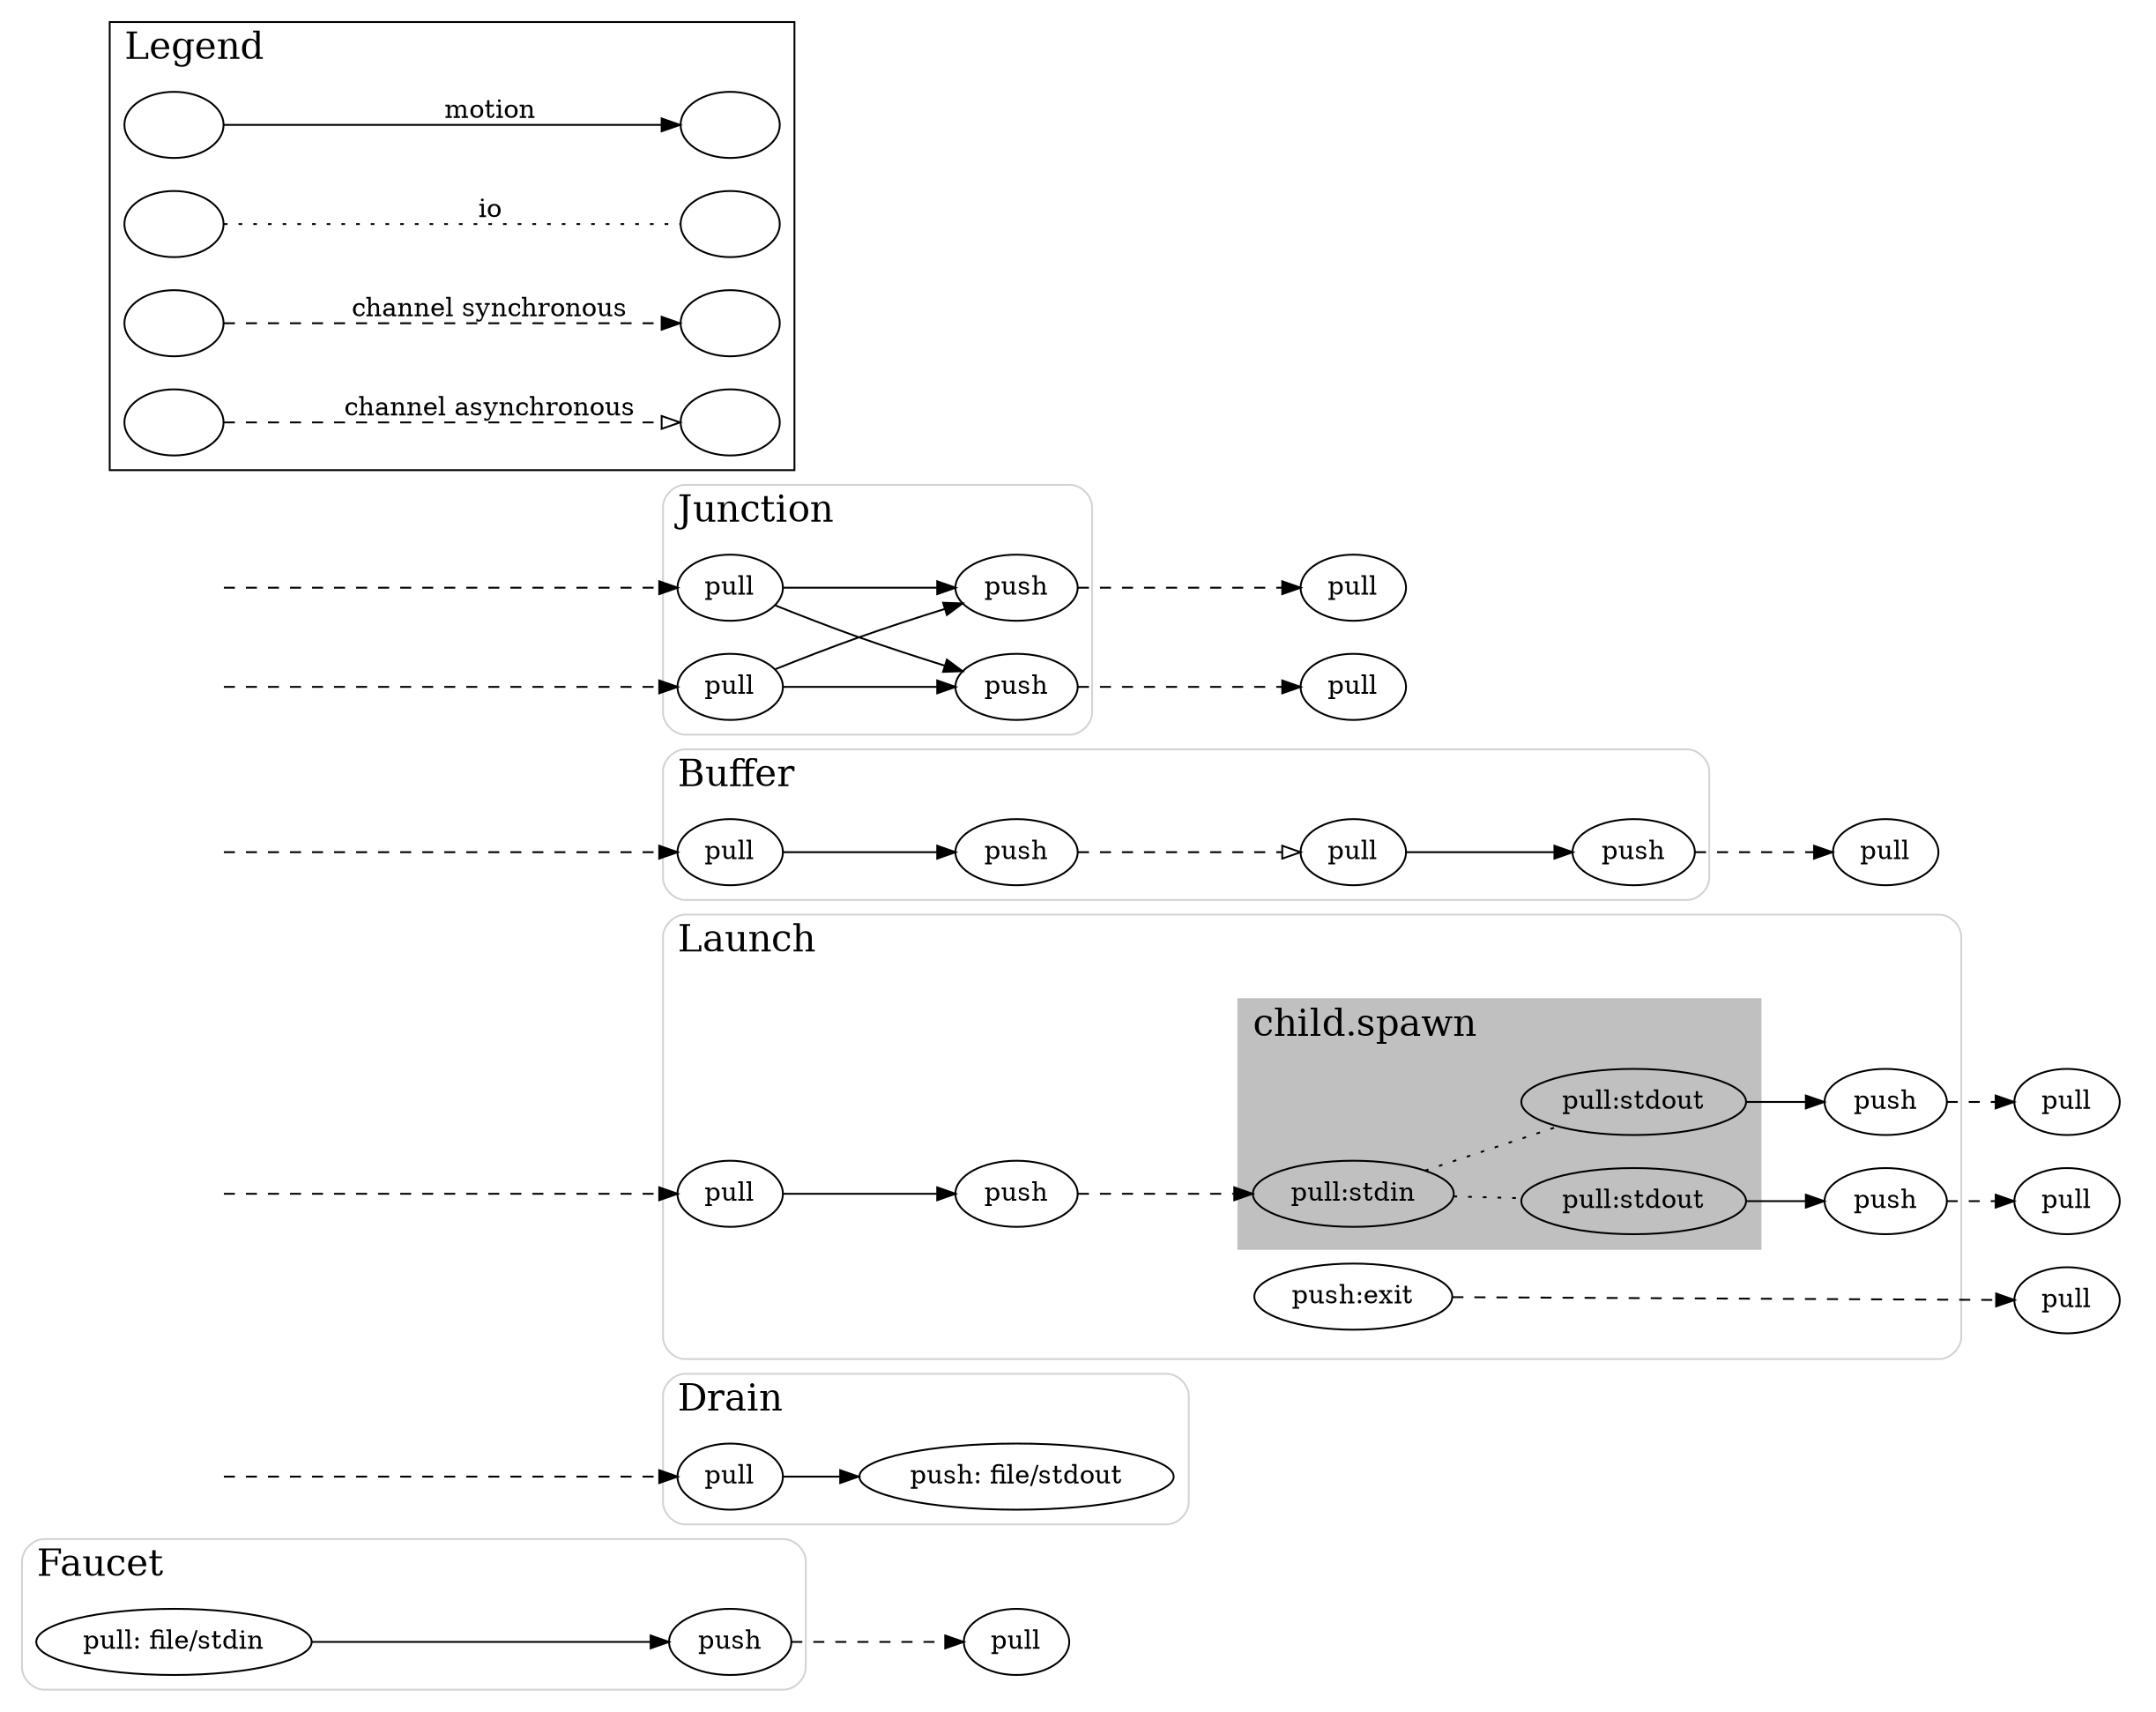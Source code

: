 digraph G {
    rankdir=LR
    labeljust=l
    fontsize=20
    
    subgraph faucet {
        color=lightgrey;
        subgraph cluster_faucet {
            label="Faucet"
            faucet_pull [label="pull: file/stdin"]
            faucet_push [label=push]
            style="rounded"
        }
        fauct_exit_pull [label=pull]
        faucet_pull -> faucet_push
        faucet_push -> fauct_exit_pull [style=dashed]
    }
    

    subgraph drain {
        color=lightgrey;
        drain_input [shape=plaintext, label=""]
        drain_input -> drain_pull [style="dashed"]
        subgraph cluster_drain {
            label = "Drain"
            drain_pull [label=pull]
            drain_push [label="push: file/stdout"]
            style="rounded"
        }
        drain_pull -> drain_push
    }

    subgraph launch {
        color=lightgrey;
        subgraph cluster_launch {
            label="Launch"
            launch_pull [label=pull]
            launch_stdin_recv_push [label=push]
            
            subgraph cluster_spawn_holder {
                color=white
                label=""
                subgraph cluster_launch_spawn {
                    color=grey
                    label="child.spawn"
                    launch_stdin_recv_pull [label="pull:stdin"]
                    launch_stdout_send_pull [label="pull:stdout"]
                    launch_stderr_send_pull [label="pull:stdout"]
                    style="filled"
                }
                launch_exit_send_push [label="push:exit"]
            }
            launch_stderr_recv_push [label="push"]
            launch_stdout_recv_push [label="push"]
            style="rounded"
        }
        launch_input [shape=plaintext, label=""]
        launch_input -> launch_pull [style="dashed"]
        launch_pull -> launch_stdin_recv_push
        launch_stdin_recv_push -> launch_stdin_recv_pull [style=dashed]
        launch_stdin_recv_pull -> launch_stdout_send_pull [style=dotted, arrowhead=none]
        launch_stdin_recv_pull -> launch_stderr_send_pull [style=dotted, arrowhead=none]
        
        launch_stdout_send_pull -> launch_stdout_recv_push
        launch_stderr_send_pull -> launch_stderr_recv_push
        launch_stdout_recv_push -> launch_stdout_outer [style=dashed]
        launch_stderr_recv_push -> launch_stderr_outer [style=dashed]
        launch_exit_send_push -> launch_exit_outer [style=dashed]
        subgraph cluster_launch_outputs {
            color=white
            launch_stderr_outer [label=pull]
            launch_stdout_outer [label=pull]
            launch_exit_outer [label=pull]
        }
    }


    subgraph buffer {
        color=lightgrey;
        buffer_input_push [shape=plaintext, label=""]
        subgraph cluster_buffer {
            label = "Buffer"
            buffer_pull [label=pull]
            buffer_push [label=push]
            buffer_push -> buffer_inner_pull [style=dashed, arrowhead=empty]
            buffer_inner_pull [label=pull]
            buffer_inner_push [label=push]
            buffer_inner_pull -> buffer_inner_push
            style="rounded"
        }
        buffer_input_push -> buffer_pull [style=dashed]
        buffer_pull -> buffer_push
        buffer_exit_pull [label=pull]
        buffer_inner_push -> buffer_exit_pull [style=dashed]
    }


    subgraph junction {
        color=lightgrey;
        subgraph cluster_junction {
            label = "Junction"
            junction_push_1 [label=push]
            junction_push_2 [label=push]
            junction_pull_1 [label=pull]
            junction_pull_2 [label=pull]
            style="rounded"
        }
        junction_input_outer_1 [shape="plaintext", label=""]
        junction_input_outer_2 [shape="plaintext", label=""]
        junction_input_outer_1 -> junction_pull_1 [style=dashed]
        junction_input_outer_2 -> junction_pull_2 [style=dashed]
        junction_pull_1 -> junction_push_1
        junction_pull_2 -> junction_push_1
        junction_pull_1 -> junction_push_2
        junction_pull_2 -> junction_push_2
        junction_exit_pull_1 [label="pull"]
        junction_exit_pull_2 [label="pull"]
        junction_push_1 -> junction_exit_pull_1 [style=dashed]
        junction_push_2 -> junction_exit_pull_2 [style=dashed]
    }



    subgraph cluster_legend {
        label="Legend"
        a [label=""]
        b [label=""]
        c [label=""]
        d [label=""]
        e [label=""]
        f [label=""]
        g [label=""]
        h [label=""]
        a -> b [label=motion]
        c -> d [label=io, style=dotted, arrowhead=none]
        e -> f [label="channel synchronous", style=dashed]
        g -> h [label="channel asynchronous", style=dashed, arrowhead=empty]
    }


}
